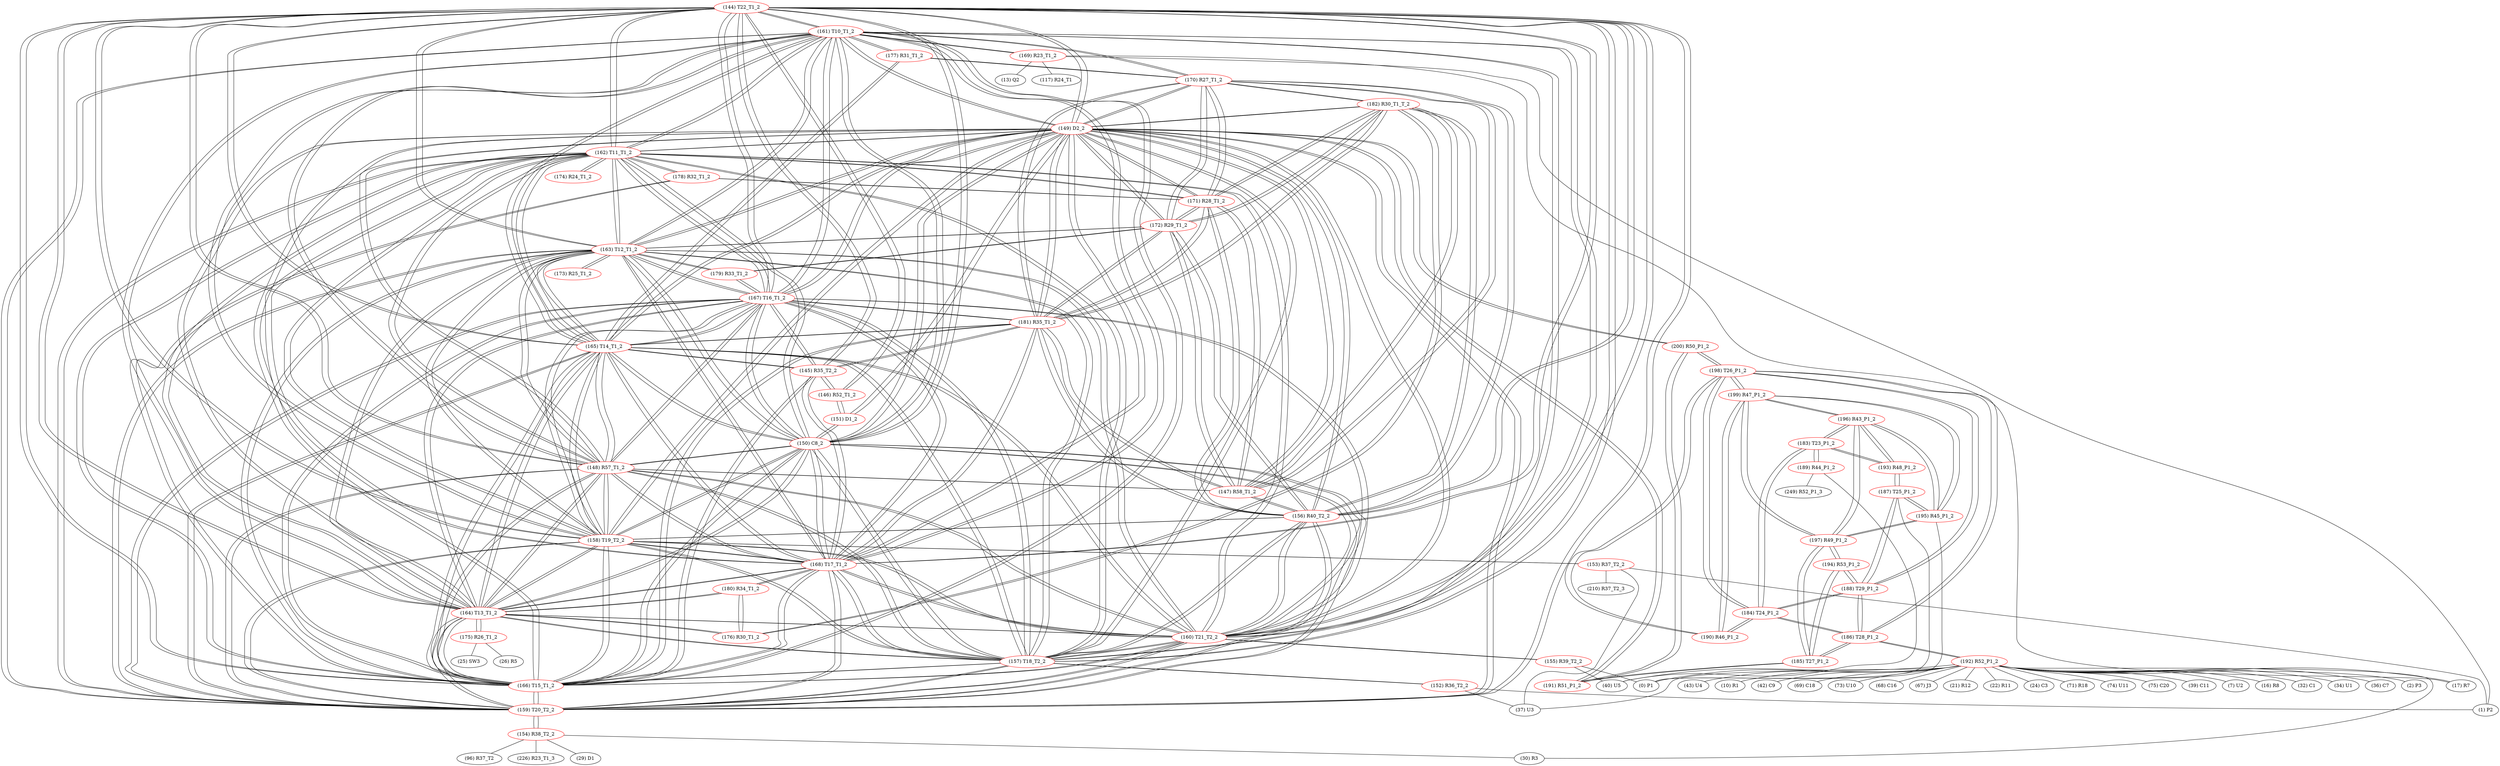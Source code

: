 graph {
	144 [label="(144) T22_T1_2" color=red]
	161 [label="(161) T10_T1_2"]
	162 [label="(162) T11_T1_2"]
	163 [label="(163) T12_T1_2"]
	164 [label="(164) T13_T1_2"]
	159 [label="(159) T20_T2_2"]
	165 [label="(165) T14_T1_2"]
	166 [label="(166) T15_T1_2"]
	157 [label="(157) T18_T2_2"]
	160 [label="(160) T21_T2_2"]
	158 [label="(158) T19_T2_2"]
	150 [label="(150) C8_2"]
	167 [label="(167) T16_T1_2"]
	168 [label="(168) T17_T1_2"]
	149 [label="(149) D2_2"]
	148 [label="(148) R57_T1_2"]
	145 [label="(145) R35_T2_2"]
	146 [label="(146) R52_T1_2"]
	156 [label="(156) R40_T2_2"]
	145 [label="(145) R35_T2_2" color=red]
	146 [label="(146) R52_T1_2"]
	144 [label="(144) T22_T1_2"]
	165 [label="(165) T14_T1_2"]
	166 [label="(166) T15_T1_2"]
	168 [label="(168) T17_T1_2"]
	167 [label="(167) T16_T1_2"]
	181 [label="(181) R35_T1_2"]
	146 [label="(146) R52_T1_2" color=red]
	151 [label="(151) D1_2"]
	145 [label="(145) R35_T2_2"]
	144 [label="(144) T22_T1_2"]
	147 [label="(147) R58_T1_2" color=red]
	149 [label="(149) D2_2"]
	156 [label="(156) R40_T2_2"]
	170 [label="(170) R27_T1_2"]
	171 [label="(171) R28_T1_2"]
	172 [label="(172) R29_T1_2"]
	182 [label="(182) R30_T1_T_2"]
	181 [label="(181) R35_T1_2"]
	148 [label="(148) R57_T1_2"]
	148 [label="(148) R57_T1_2" color=red]
	161 [label="(161) T10_T1_2"]
	162 [label="(162) T11_T1_2"]
	163 [label="(163) T12_T1_2"]
	164 [label="(164) T13_T1_2"]
	159 [label="(159) T20_T2_2"]
	165 [label="(165) T14_T1_2"]
	166 [label="(166) T15_T1_2"]
	157 [label="(157) T18_T2_2"]
	160 [label="(160) T21_T2_2"]
	158 [label="(158) T19_T2_2"]
	150 [label="(150) C8_2"]
	167 [label="(167) T16_T1_2"]
	168 [label="(168) T17_T1_2"]
	149 [label="(149) D2_2"]
	144 [label="(144) T22_T1_2"]
	147 [label="(147) R58_T1_2"]
	149 [label="(149) D2_2" color=red]
	147 [label="(147) R58_T1_2"]
	156 [label="(156) R40_T2_2"]
	170 [label="(170) R27_T1_2"]
	171 [label="(171) R28_T1_2"]
	172 [label="(172) R29_T1_2"]
	182 [label="(182) R30_T1_T_2"]
	181 [label="(181) R35_T1_2"]
	161 [label="(161) T10_T1_2"]
	162 [label="(162) T11_T1_2"]
	163 [label="(163) T12_T1_2"]
	164 [label="(164) T13_T1_2"]
	159 [label="(159) T20_T2_2"]
	165 [label="(165) T14_T1_2"]
	166 [label="(166) T15_T1_2"]
	157 [label="(157) T18_T2_2"]
	160 [label="(160) T21_T2_2"]
	158 [label="(158) T19_T2_2"]
	150 [label="(150) C8_2"]
	167 [label="(167) T16_T1_2"]
	168 [label="(168) T17_T1_2"]
	144 [label="(144) T22_T1_2"]
	148 [label="(148) R57_T1_2"]
	151 [label="(151) D1_2"]
	191 [label="(191) R51_P1_2"]
	200 [label="(200) R50_P1_2"]
	150 [label="(150) C8_2" color=red]
	161 [label="(161) T10_T1_2"]
	162 [label="(162) T11_T1_2"]
	163 [label="(163) T12_T1_2"]
	164 [label="(164) T13_T1_2"]
	159 [label="(159) T20_T2_2"]
	165 [label="(165) T14_T1_2"]
	166 [label="(166) T15_T1_2"]
	157 [label="(157) T18_T2_2"]
	160 [label="(160) T21_T2_2"]
	158 [label="(158) T19_T2_2"]
	167 [label="(167) T16_T1_2"]
	168 [label="(168) T17_T1_2"]
	149 [label="(149) D2_2"]
	144 [label="(144) T22_T1_2"]
	148 [label="(148) R57_T1_2"]
	151 [label="(151) D1_2"]
	151 [label="(151) D1_2" color=red]
	149 [label="(149) D2_2"]
	150 [label="(150) C8_2"]
	146 [label="(146) R52_T1_2"]
	152 [label="(152) R36_T2_2" color=red]
	1 [label="(1) P2"]
	37 [label="(37) U3"]
	157 [label="(157) T18_T2_2"]
	153 [label="(153) R37_T2_2" color=red]
	37 [label="(37) U3"]
	1 [label="(1) P2"]
	210 [label="(210) R37_T2_3"]
	158 [label="(158) T19_T2_2"]
	154 [label="(154) R38_T2_2" color=red]
	29 [label="(29) D1"]
	30 [label="(30) R3"]
	96 [label="(96) R37_T2"]
	226 [label="(226) R23_T1_3"]
	159 [label="(159) T20_T2_2"]
	155 [label="(155) R39_T2_2" color=red]
	0 [label="(0) P1"]
	40 [label="(40) U5"]
	160 [label="(160) T21_T2_2"]
	156 [label="(156) R40_T2_2" color=red]
	149 [label="(149) D2_2"]
	147 [label="(147) R58_T1_2"]
	170 [label="(170) R27_T1_2"]
	171 [label="(171) R28_T1_2"]
	172 [label="(172) R29_T1_2"]
	182 [label="(182) R30_T1_T_2"]
	181 [label="(181) R35_T1_2"]
	159 [label="(159) T20_T2_2"]
	160 [label="(160) T21_T2_2"]
	158 [label="(158) T19_T2_2"]
	144 [label="(144) T22_T1_2"]
	157 [label="(157) T18_T2_2"]
	157 [label="(157) T18_T2_2" color=red]
	161 [label="(161) T10_T1_2"]
	162 [label="(162) T11_T1_2"]
	163 [label="(163) T12_T1_2"]
	164 [label="(164) T13_T1_2"]
	159 [label="(159) T20_T2_2"]
	165 [label="(165) T14_T1_2"]
	166 [label="(166) T15_T1_2"]
	160 [label="(160) T21_T2_2"]
	158 [label="(158) T19_T2_2"]
	150 [label="(150) C8_2"]
	167 [label="(167) T16_T1_2"]
	168 [label="(168) T17_T1_2"]
	149 [label="(149) D2_2"]
	144 [label="(144) T22_T1_2"]
	148 [label="(148) R57_T1_2"]
	156 [label="(156) R40_T2_2"]
	152 [label="(152) R36_T2_2"]
	158 [label="(158) T19_T2_2" color=red]
	161 [label="(161) T10_T1_2"]
	162 [label="(162) T11_T1_2"]
	163 [label="(163) T12_T1_2"]
	164 [label="(164) T13_T1_2"]
	159 [label="(159) T20_T2_2"]
	165 [label="(165) T14_T1_2"]
	166 [label="(166) T15_T1_2"]
	157 [label="(157) T18_T2_2"]
	160 [label="(160) T21_T2_2"]
	150 [label="(150) C8_2"]
	167 [label="(167) T16_T1_2"]
	168 [label="(168) T17_T1_2"]
	149 [label="(149) D2_2"]
	144 [label="(144) T22_T1_2"]
	148 [label="(148) R57_T1_2"]
	156 [label="(156) R40_T2_2"]
	153 [label="(153) R37_T2_2"]
	159 [label="(159) T20_T2_2" color=red]
	161 [label="(161) T10_T1_2"]
	162 [label="(162) T11_T1_2"]
	163 [label="(163) T12_T1_2"]
	164 [label="(164) T13_T1_2"]
	165 [label="(165) T14_T1_2"]
	166 [label="(166) T15_T1_2"]
	157 [label="(157) T18_T2_2"]
	160 [label="(160) T21_T2_2"]
	158 [label="(158) T19_T2_2"]
	150 [label="(150) C8_2"]
	167 [label="(167) T16_T1_2"]
	168 [label="(168) T17_T1_2"]
	149 [label="(149) D2_2"]
	144 [label="(144) T22_T1_2"]
	148 [label="(148) R57_T1_2"]
	156 [label="(156) R40_T2_2"]
	154 [label="(154) R38_T2_2"]
	160 [label="(160) T21_T2_2" color=red]
	161 [label="(161) T10_T1_2"]
	162 [label="(162) T11_T1_2"]
	163 [label="(163) T12_T1_2"]
	164 [label="(164) T13_T1_2"]
	159 [label="(159) T20_T2_2"]
	165 [label="(165) T14_T1_2"]
	166 [label="(166) T15_T1_2"]
	157 [label="(157) T18_T2_2"]
	158 [label="(158) T19_T2_2"]
	150 [label="(150) C8_2"]
	167 [label="(167) T16_T1_2"]
	168 [label="(168) T17_T1_2"]
	149 [label="(149) D2_2"]
	144 [label="(144) T22_T1_2"]
	148 [label="(148) R57_T1_2"]
	156 [label="(156) R40_T2_2"]
	155 [label="(155) R39_T2_2"]
	161 [label="(161) T10_T1_2" color=red]
	162 [label="(162) T11_T1_2"]
	163 [label="(163) T12_T1_2"]
	164 [label="(164) T13_T1_2"]
	159 [label="(159) T20_T2_2"]
	165 [label="(165) T14_T1_2"]
	166 [label="(166) T15_T1_2"]
	157 [label="(157) T18_T2_2"]
	160 [label="(160) T21_T2_2"]
	158 [label="(158) T19_T2_2"]
	150 [label="(150) C8_2"]
	167 [label="(167) T16_T1_2"]
	168 [label="(168) T17_T1_2"]
	149 [label="(149) D2_2"]
	144 [label="(144) T22_T1_2"]
	148 [label="(148) R57_T1_2"]
	169 [label="(169) R23_T1_2"]
	177 [label="(177) R31_T1_2"]
	170 [label="(170) R27_T1_2"]
	162 [label="(162) T11_T1_2" color=red]
	161 [label="(161) T10_T1_2"]
	163 [label="(163) T12_T1_2"]
	164 [label="(164) T13_T1_2"]
	159 [label="(159) T20_T2_2"]
	165 [label="(165) T14_T1_2"]
	166 [label="(166) T15_T1_2"]
	157 [label="(157) T18_T2_2"]
	160 [label="(160) T21_T2_2"]
	158 [label="(158) T19_T2_2"]
	150 [label="(150) C8_2"]
	167 [label="(167) T16_T1_2"]
	168 [label="(168) T17_T1_2"]
	149 [label="(149) D2_2"]
	144 [label="(144) T22_T1_2"]
	148 [label="(148) R57_T1_2"]
	174 [label="(174) R24_T1_2"]
	178 [label="(178) R32_T1_2"]
	171 [label="(171) R28_T1_2"]
	163 [label="(163) T12_T1_2" color=red]
	161 [label="(161) T10_T1_2"]
	162 [label="(162) T11_T1_2"]
	164 [label="(164) T13_T1_2"]
	159 [label="(159) T20_T2_2"]
	165 [label="(165) T14_T1_2"]
	166 [label="(166) T15_T1_2"]
	157 [label="(157) T18_T2_2"]
	160 [label="(160) T21_T2_2"]
	158 [label="(158) T19_T2_2"]
	150 [label="(150) C8_2"]
	167 [label="(167) T16_T1_2"]
	168 [label="(168) T17_T1_2"]
	149 [label="(149) D2_2"]
	144 [label="(144) T22_T1_2"]
	148 [label="(148) R57_T1_2"]
	179 [label="(179) R33_T1_2"]
	172 [label="(172) R29_T1_2"]
	173 [label="(173) R25_T1_2"]
	164 [label="(164) T13_T1_2" color=red]
	161 [label="(161) T10_T1_2"]
	162 [label="(162) T11_T1_2"]
	163 [label="(163) T12_T1_2"]
	159 [label="(159) T20_T2_2"]
	165 [label="(165) T14_T1_2"]
	166 [label="(166) T15_T1_2"]
	157 [label="(157) T18_T2_2"]
	160 [label="(160) T21_T2_2"]
	158 [label="(158) T19_T2_2"]
	150 [label="(150) C8_2"]
	167 [label="(167) T16_T1_2"]
	168 [label="(168) T17_T1_2"]
	149 [label="(149) D2_2"]
	144 [label="(144) T22_T1_2"]
	148 [label="(148) R57_T1_2"]
	180 [label="(180) R34_T1_2"]
	176 [label="(176) R30_T1_2"]
	175 [label="(175) R26_T1_2"]
	165 [label="(165) T14_T1_2" color=red]
	161 [label="(161) T10_T1_2"]
	162 [label="(162) T11_T1_2"]
	163 [label="(163) T12_T1_2"]
	164 [label="(164) T13_T1_2"]
	159 [label="(159) T20_T2_2"]
	166 [label="(166) T15_T1_2"]
	157 [label="(157) T18_T2_2"]
	160 [label="(160) T21_T2_2"]
	158 [label="(158) T19_T2_2"]
	150 [label="(150) C8_2"]
	167 [label="(167) T16_T1_2"]
	168 [label="(168) T17_T1_2"]
	149 [label="(149) D2_2"]
	144 [label="(144) T22_T1_2"]
	148 [label="(148) R57_T1_2"]
	181 [label="(181) R35_T1_2"]
	145 [label="(145) R35_T2_2"]
	177 [label="(177) R31_T1_2"]
	166 [label="(166) T15_T1_2" color=red]
	161 [label="(161) T10_T1_2"]
	162 [label="(162) T11_T1_2"]
	163 [label="(163) T12_T1_2"]
	164 [label="(164) T13_T1_2"]
	159 [label="(159) T20_T2_2"]
	165 [label="(165) T14_T1_2"]
	157 [label="(157) T18_T2_2"]
	160 [label="(160) T21_T2_2"]
	158 [label="(158) T19_T2_2"]
	150 [label="(150) C8_2"]
	167 [label="(167) T16_T1_2"]
	168 [label="(168) T17_T1_2"]
	149 [label="(149) D2_2"]
	144 [label="(144) T22_T1_2"]
	148 [label="(148) R57_T1_2"]
	181 [label="(181) R35_T1_2"]
	145 [label="(145) R35_T2_2"]
	178 [label="(178) R32_T1_2"]
	167 [label="(167) T16_T1_2" color=red]
	161 [label="(161) T10_T1_2"]
	162 [label="(162) T11_T1_2"]
	163 [label="(163) T12_T1_2"]
	164 [label="(164) T13_T1_2"]
	159 [label="(159) T20_T2_2"]
	165 [label="(165) T14_T1_2"]
	166 [label="(166) T15_T1_2"]
	157 [label="(157) T18_T2_2"]
	160 [label="(160) T21_T2_2"]
	158 [label="(158) T19_T2_2"]
	150 [label="(150) C8_2"]
	168 [label="(168) T17_T1_2"]
	149 [label="(149) D2_2"]
	144 [label="(144) T22_T1_2"]
	148 [label="(148) R57_T1_2"]
	181 [label="(181) R35_T1_2"]
	145 [label="(145) R35_T2_2"]
	179 [label="(179) R33_T1_2"]
	168 [label="(168) T17_T1_2" color=red]
	161 [label="(161) T10_T1_2"]
	162 [label="(162) T11_T1_2"]
	163 [label="(163) T12_T1_2"]
	164 [label="(164) T13_T1_2"]
	159 [label="(159) T20_T2_2"]
	165 [label="(165) T14_T1_2"]
	166 [label="(166) T15_T1_2"]
	157 [label="(157) T18_T2_2"]
	160 [label="(160) T21_T2_2"]
	158 [label="(158) T19_T2_2"]
	150 [label="(150) C8_2"]
	167 [label="(167) T16_T1_2"]
	149 [label="(149) D2_2"]
	144 [label="(144) T22_T1_2"]
	148 [label="(148) R57_T1_2"]
	181 [label="(181) R35_T1_2"]
	145 [label="(145) R35_T2_2"]
	180 [label="(180) R34_T1_2"]
	169 [label="(169) R23_T1_2" color=red]
	1 [label="(1) P2"]
	17 [label="(17) R7"]
	13 [label="(13) Q2"]
	117 [label="(117) R24_T1"]
	161 [label="(161) T10_T1_2"]
	170 [label="(170) R27_T1_2" color=red]
	149 [label="(149) D2_2"]
	147 [label="(147) R58_T1_2"]
	156 [label="(156) R40_T2_2"]
	171 [label="(171) R28_T1_2"]
	172 [label="(172) R29_T1_2"]
	182 [label="(182) R30_T1_T_2"]
	181 [label="(181) R35_T1_2"]
	177 [label="(177) R31_T1_2"]
	161 [label="(161) T10_T1_2"]
	171 [label="(171) R28_T1_2" color=red]
	149 [label="(149) D2_2"]
	147 [label="(147) R58_T1_2"]
	156 [label="(156) R40_T2_2"]
	170 [label="(170) R27_T1_2"]
	172 [label="(172) R29_T1_2"]
	182 [label="(182) R30_T1_T_2"]
	181 [label="(181) R35_T1_2"]
	178 [label="(178) R32_T1_2"]
	162 [label="(162) T11_T1_2"]
	172 [label="(172) R29_T1_2" color=red]
	149 [label="(149) D2_2"]
	147 [label="(147) R58_T1_2"]
	156 [label="(156) R40_T2_2"]
	170 [label="(170) R27_T1_2"]
	171 [label="(171) R28_T1_2"]
	182 [label="(182) R30_T1_T_2"]
	181 [label="(181) R35_T1_2"]
	179 [label="(179) R33_T1_2"]
	163 [label="(163) T12_T1_2"]
	173 [label="(173) R25_T1_2" color=red]
	163 [label="(163) T12_T1_2"]
	174 [label="(174) R24_T1_2" color=red]
	162 [label="(162) T11_T1_2"]
	175 [label="(175) R26_T1_2" color=red]
	26 [label="(26) R5"]
	25 [label="(25) SW3"]
	164 [label="(164) T13_T1_2"]
	176 [label="(176) R30_T1_2" color=red]
	164 [label="(164) T13_T1_2"]
	180 [label="(180) R34_T1_2"]
	182 [label="(182) R30_T1_T_2"]
	177 [label="(177) R31_T1_2" color=red]
	170 [label="(170) R27_T1_2"]
	161 [label="(161) T10_T1_2"]
	165 [label="(165) T14_T1_2"]
	178 [label="(178) R32_T1_2" color=red]
	166 [label="(166) T15_T1_2"]
	162 [label="(162) T11_T1_2"]
	171 [label="(171) R28_T1_2"]
	179 [label="(179) R33_T1_2" color=red]
	167 [label="(167) T16_T1_2"]
	172 [label="(172) R29_T1_2"]
	163 [label="(163) T12_T1_2"]
	180 [label="(180) R34_T1_2" color=red]
	168 [label="(168) T17_T1_2"]
	164 [label="(164) T13_T1_2"]
	176 [label="(176) R30_T1_2"]
	181 [label="(181) R35_T1_2" color=red]
	149 [label="(149) D2_2"]
	147 [label="(147) R58_T1_2"]
	156 [label="(156) R40_T2_2"]
	170 [label="(170) R27_T1_2"]
	171 [label="(171) R28_T1_2"]
	172 [label="(172) R29_T1_2"]
	182 [label="(182) R30_T1_T_2"]
	165 [label="(165) T14_T1_2"]
	166 [label="(166) T15_T1_2"]
	168 [label="(168) T17_T1_2"]
	167 [label="(167) T16_T1_2"]
	145 [label="(145) R35_T2_2"]
	182 [label="(182) R30_T1_T_2" color=red]
	149 [label="(149) D2_2"]
	147 [label="(147) R58_T1_2"]
	156 [label="(156) R40_T2_2"]
	170 [label="(170) R27_T1_2"]
	171 [label="(171) R28_T1_2"]
	172 [label="(172) R29_T1_2"]
	181 [label="(181) R35_T1_2"]
	176 [label="(176) R30_T1_2"]
	183 [label="(183) T23_P1_2" color=red]
	193 [label="(193) R48_P1_2"]
	196 [label="(196) R43_P1_2"]
	184 [label="(184) T24_P1_2"]
	189 [label="(189) R44_P1_2"]
	184 [label="(184) T24_P1_2" color=red]
	198 [label="(198) T26_P1_2"]
	188 [label="(188) T29_P1_2"]
	186 [label="(186) T28_P1_2"]
	190 [label="(190) R46_P1_2"]
	183 [label="(183) T23_P1_2"]
	185 [label="(185) T27_P1_2" color=red]
	191 [label="(191) R51_P1_2"]
	186 [label="(186) T28_P1_2"]
	194 [label="(194) R53_P1_2"]
	197 [label="(197) R49_P1_2"]
	186 [label="(186) T28_P1_2" color=red]
	198 [label="(198) T26_P1_2"]
	184 [label="(184) T24_P1_2"]
	188 [label="(188) T29_P1_2"]
	192 [label="(192) R52_P1_2"]
	185 [label="(185) T27_P1_2"]
	187 [label="(187) T25_P1_2" color=red]
	188 [label="(188) T29_P1_2"]
	193 [label="(193) R48_P1_2"]
	195 [label="(195) R45_P1_2"]
	0 [label="(0) P1"]
	188 [label="(188) T29_P1_2" color=red]
	198 [label="(198) T26_P1_2"]
	184 [label="(184) T24_P1_2"]
	186 [label="(186) T28_P1_2"]
	187 [label="(187) T25_P1_2"]
	194 [label="(194) R53_P1_2"]
	189 [label="(189) R44_P1_2" color=red]
	40 [label="(40) U5"]
	249 [label="(249) R52_P1_3"]
	183 [label="(183) T23_P1_2"]
	190 [label="(190) R46_P1_2" color=red]
	198 [label="(198) T26_P1_2"]
	199 [label="(199) R47_P1_2"]
	184 [label="(184) T24_P1_2"]
	191 [label="(191) R51_P1_2" color=red]
	185 [label="(185) T27_P1_2"]
	200 [label="(200) R50_P1_2"]
	149 [label="(149) D2_2"]
	192 [label="(192) R52_P1_2" color=red]
	30 [label="(30) R3"]
	69 [label="(69) C18"]
	73 [label="(73) U10"]
	68 [label="(68) C16"]
	67 [label="(67) J3"]
	21 [label="(21) R12"]
	22 [label="(22) R11"]
	24 [label="(24) C3"]
	71 [label="(71) R18"]
	74 [label="(74) U11"]
	75 [label="(75) C20"]
	39 [label="(39) C11"]
	7 [label="(7) U2"]
	37 [label="(37) U3"]
	16 [label="(16) R8"]
	32 [label="(32) C1"]
	34 [label="(34) U1"]
	36 [label="(36) C7"]
	2 [label="(2) P3"]
	43 [label="(43) U4"]
	10 [label="(10) R1"]
	42 [label="(42) C9"]
	17 [label="(17) R7"]
	0 [label="(0) P1"]
	40 [label="(40) U5"]
	186 [label="(186) T28_P1_2"]
	193 [label="(193) R48_P1_2" color=red]
	187 [label="(187) T25_P1_2"]
	183 [label="(183) T23_P1_2"]
	196 [label="(196) R43_P1_2"]
	194 [label="(194) R53_P1_2" color=red]
	188 [label="(188) T29_P1_2"]
	185 [label="(185) T27_P1_2"]
	197 [label="(197) R49_P1_2"]
	195 [label="(195) R45_P1_2" color=red]
	199 [label="(199) R47_P1_2"]
	196 [label="(196) R43_P1_2"]
	197 [label="(197) R49_P1_2"]
	187 [label="(187) T25_P1_2"]
	0 [label="(0) P1"]
	196 [label="(196) R43_P1_2" color=red]
	193 [label="(193) R48_P1_2"]
	183 [label="(183) T23_P1_2"]
	199 [label="(199) R47_P1_2"]
	195 [label="(195) R45_P1_2"]
	197 [label="(197) R49_P1_2"]
	197 [label="(197) R49_P1_2" color=red]
	199 [label="(199) R47_P1_2"]
	195 [label="(195) R45_P1_2"]
	196 [label="(196) R43_P1_2"]
	185 [label="(185) T27_P1_2"]
	194 [label="(194) R53_P1_2"]
	198 [label="(198) T26_P1_2" color=red]
	200 [label="(200) R50_P1_2"]
	184 [label="(184) T24_P1_2"]
	188 [label="(188) T29_P1_2"]
	186 [label="(186) T28_P1_2"]
	190 [label="(190) R46_P1_2"]
	199 [label="(199) R47_P1_2"]
	199 [label="(199) R47_P1_2" color=red]
	195 [label="(195) R45_P1_2"]
	196 [label="(196) R43_P1_2"]
	197 [label="(197) R49_P1_2"]
	198 [label="(198) T26_P1_2"]
	190 [label="(190) R46_P1_2"]
	200 [label="(200) R50_P1_2" color=red]
	198 [label="(198) T26_P1_2"]
	191 [label="(191) R51_P1_2"]
	149 [label="(149) D2_2"]
	144 -- 161
	144 -- 162
	144 -- 163
	144 -- 164
	144 -- 159
	144 -- 165
	144 -- 166
	144 -- 157
	144 -- 160
	144 -- 158
	144 -- 150
	144 -- 167
	144 -- 168
	144 -- 149
	144 -- 148
	144 -- 145
	144 -- 146
	144 -- 156
	145 -- 146
	145 -- 144
	145 -- 165
	145 -- 166
	145 -- 168
	145 -- 167
	145 -- 181
	146 -- 151
	146 -- 145
	146 -- 144
	147 -- 149
	147 -- 156
	147 -- 170
	147 -- 171
	147 -- 172
	147 -- 182
	147 -- 181
	147 -- 148
	148 -- 161
	148 -- 162
	148 -- 163
	148 -- 164
	148 -- 159
	148 -- 165
	148 -- 166
	148 -- 157
	148 -- 160
	148 -- 158
	148 -- 150
	148 -- 167
	148 -- 168
	148 -- 149
	148 -- 144
	148 -- 147
	149 -- 147
	149 -- 156
	149 -- 170
	149 -- 171
	149 -- 172
	149 -- 182
	149 -- 181
	149 -- 161
	149 -- 162
	149 -- 163
	149 -- 164
	149 -- 159
	149 -- 165
	149 -- 166
	149 -- 157
	149 -- 160
	149 -- 158
	149 -- 150
	149 -- 167
	149 -- 168
	149 -- 144
	149 -- 148
	149 -- 151
	149 -- 191
	149 -- 200
	150 -- 161
	150 -- 162
	150 -- 163
	150 -- 164
	150 -- 159
	150 -- 165
	150 -- 166
	150 -- 157
	150 -- 160
	150 -- 158
	150 -- 167
	150 -- 168
	150 -- 149
	150 -- 144
	150 -- 148
	150 -- 151
	151 -- 149
	151 -- 150
	151 -- 146
	152 -- 1
	152 -- 37
	152 -- 157
	153 -- 37
	153 -- 1
	153 -- 210
	153 -- 158
	154 -- 29
	154 -- 30
	154 -- 96
	154 -- 226
	154 -- 159
	155 -- 0
	155 -- 40
	155 -- 160
	156 -- 149
	156 -- 147
	156 -- 170
	156 -- 171
	156 -- 172
	156 -- 182
	156 -- 181
	156 -- 159
	156 -- 160
	156 -- 158
	156 -- 144
	156 -- 157
	157 -- 161
	157 -- 162
	157 -- 163
	157 -- 164
	157 -- 159
	157 -- 165
	157 -- 166
	157 -- 160
	157 -- 158
	157 -- 150
	157 -- 167
	157 -- 168
	157 -- 149
	157 -- 144
	157 -- 148
	157 -- 156
	157 -- 152
	158 -- 161
	158 -- 162
	158 -- 163
	158 -- 164
	158 -- 159
	158 -- 165
	158 -- 166
	158 -- 157
	158 -- 160
	158 -- 150
	158 -- 167
	158 -- 168
	158 -- 149
	158 -- 144
	158 -- 148
	158 -- 156
	158 -- 153
	159 -- 161
	159 -- 162
	159 -- 163
	159 -- 164
	159 -- 165
	159 -- 166
	159 -- 157
	159 -- 160
	159 -- 158
	159 -- 150
	159 -- 167
	159 -- 168
	159 -- 149
	159 -- 144
	159 -- 148
	159 -- 156
	159 -- 154
	160 -- 161
	160 -- 162
	160 -- 163
	160 -- 164
	160 -- 159
	160 -- 165
	160 -- 166
	160 -- 157
	160 -- 158
	160 -- 150
	160 -- 167
	160 -- 168
	160 -- 149
	160 -- 144
	160 -- 148
	160 -- 156
	160 -- 155
	161 -- 162
	161 -- 163
	161 -- 164
	161 -- 159
	161 -- 165
	161 -- 166
	161 -- 157
	161 -- 160
	161 -- 158
	161 -- 150
	161 -- 167
	161 -- 168
	161 -- 149
	161 -- 144
	161 -- 148
	161 -- 169
	161 -- 177
	161 -- 170
	162 -- 161
	162 -- 163
	162 -- 164
	162 -- 159
	162 -- 165
	162 -- 166
	162 -- 157
	162 -- 160
	162 -- 158
	162 -- 150
	162 -- 167
	162 -- 168
	162 -- 149
	162 -- 144
	162 -- 148
	162 -- 174
	162 -- 178
	162 -- 171
	163 -- 161
	163 -- 162
	163 -- 164
	163 -- 159
	163 -- 165
	163 -- 166
	163 -- 157
	163 -- 160
	163 -- 158
	163 -- 150
	163 -- 167
	163 -- 168
	163 -- 149
	163 -- 144
	163 -- 148
	163 -- 179
	163 -- 172
	163 -- 173
	164 -- 161
	164 -- 162
	164 -- 163
	164 -- 159
	164 -- 165
	164 -- 166
	164 -- 157
	164 -- 160
	164 -- 158
	164 -- 150
	164 -- 167
	164 -- 168
	164 -- 149
	164 -- 144
	164 -- 148
	164 -- 180
	164 -- 176
	164 -- 175
	165 -- 161
	165 -- 162
	165 -- 163
	165 -- 164
	165 -- 159
	165 -- 166
	165 -- 157
	165 -- 160
	165 -- 158
	165 -- 150
	165 -- 167
	165 -- 168
	165 -- 149
	165 -- 144
	165 -- 148
	165 -- 181
	165 -- 145
	165 -- 177
	166 -- 161
	166 -- 162
	166 -- 163
	166 -- 164
	166 -- 159
	166 -- 165
	166 -- 157
	166 -- 160
	166 -- 158
	166 -- 150
	166 -- 167
	166 -- 168
	166 -- 149
	166 -- 144
	166 -- 148
	166 -- 181
	166 -- 145
	166 -- 178
	167 -- 161
	167 -- 162
	167 -- 163
	167 -- 164
	167 -- 159
	167 -- 165
	167 -- 166
	167 -- 157
	167 -- 160
	167 -- 158
	167 -- 150
	167 -- 168
	167 -- 149
	167 -- 144
	167 -- 148
	167 -- 181
	167 -- 145
	167 -- 179
	168 -- 161
	168 -- 162
	168 -- 163
	168 -- 164
	168 -- 159
	168 -- 165
	168 -- 166
	168 -- 157
	168 -- 160
	168 -- 158
	168 -- 150
	168 -- 167
	168 -- 149
	168 -- 144
	168 -- 148
	168 -- 181
	168 -- 145
	168 -- 180
	169 -- 1
	169 -- 17
	169 -- 13
	169 -- 117
	169 -- 161
	170 -- 149
	170 -- 147
	170 -- 156
	170 -- 171
	170 -- 172
	170 -- 182
	170 -- 181
	170 -- 177
	170 -- 161
	171 -- 149
	171 -- 147
	171 -- 156
	171 -- 170
	171 -- 172
	171 -- 182
	171 -- 181
	171 -- 178
	171 -- 162
	172 -- 149
	172 -- 147
	172 -- 156
	172 -- 170
	172 -- 171
	172 -- 182
	172 -- 181
	172 -- 179
	172 -- 163
	173 -- 163
	174 -- 162
	175 -- 26
	175 -- 25
	175 -- 164
	176 -- 164
	176 -- 180
	176 -- 182
	177 -- 170
	177 -- 161
	177 -- 165
	178 -- 166
	178 -- 162
	178 -- 171
	179 -- 167
	179 -- 172
	179 -- 163
	180 -- 168
	180 -- 164
	180 -- 176
	181 -- 149
	181 -- 147
	181 -- 156
	181 -- 170
	181 -- 171
	181 -- 172
	181 -- 182
	181 -- 165
	181 -- 166
	181 -- 168
	181 -- 167
	181 -- 145
	182 -- 149
	182 -- 147
	182 -- 156
	182 -- 170
	182 -- 171
	182 -- 172
	182 -- 181
	182 -- 176
	183 -- 193
	183 -- 196
	183 -- 184
	183 -- 189
	184 -- 198
	184 -- 188
	184 -- 186
	184 -- 190
	184 -- 183
	185 -- 191
	185 -- 186
	185 -- 194
	185 -- 197
	186 -- 198
	186 -- 184
	186 -- 188
	186 -- 192
	186 -- 185
	187 -- 188
	187 -- 193
	187 -- 195
	187 -- 0
	188 -- 198
	188 -- 184
	188 -- 186
	188 -- 187
	188 -- 194
	189 -- 40
	189 -- 249
	189 -- 183
	190 -- 198
	190 -- 199
	190 -- 184
	191 -- 185
	191 -- 200
	191 -- 149
	192 -- 30
	192 -- 69
	192 -- 73
	192 -- 68
	192 -- 67
	192 -- 21
	192 -- 22
	192 -- 24
	192 -- 71
	192 -- 74
	192 -- 75
	192 -- 39
	192 -- 7
	192 -- 37
	192 -- 16
	192 -- 32
	192 -- 34
	192 -- 36
	192 -- 2
	192 -- 43
	192 -- 10
	192 -- 42
	192 -- 17
	192 -- 0
	192 -- 40
	192 -- 186
	193 -- 187
	193 -- 183
	193 -- 196
	194 -- 188
	194 -- 185
	194 -- 197
	195 -- 199
	195 -- 196
	195 -- 197
	195 -- 187
	195 -- 0
	196 -- 193
	196 -- 183
	196 -- 199
	196 -- 195
	196 -- 197
	197 -- 199
	197 -- 195
	197 -- 196
	197 -- 185
	197 -- 194
	198 -- 200
	198 -- 184
	198 -- 188
	198 -- 186
	198 -- 190
	198 -- 199
	199 -- 195
	199 -- 196
	199 -- 197
	199 -- 198
	199 -- 190
	200 -- 198
	200 -- 191
	200 -- 149
}